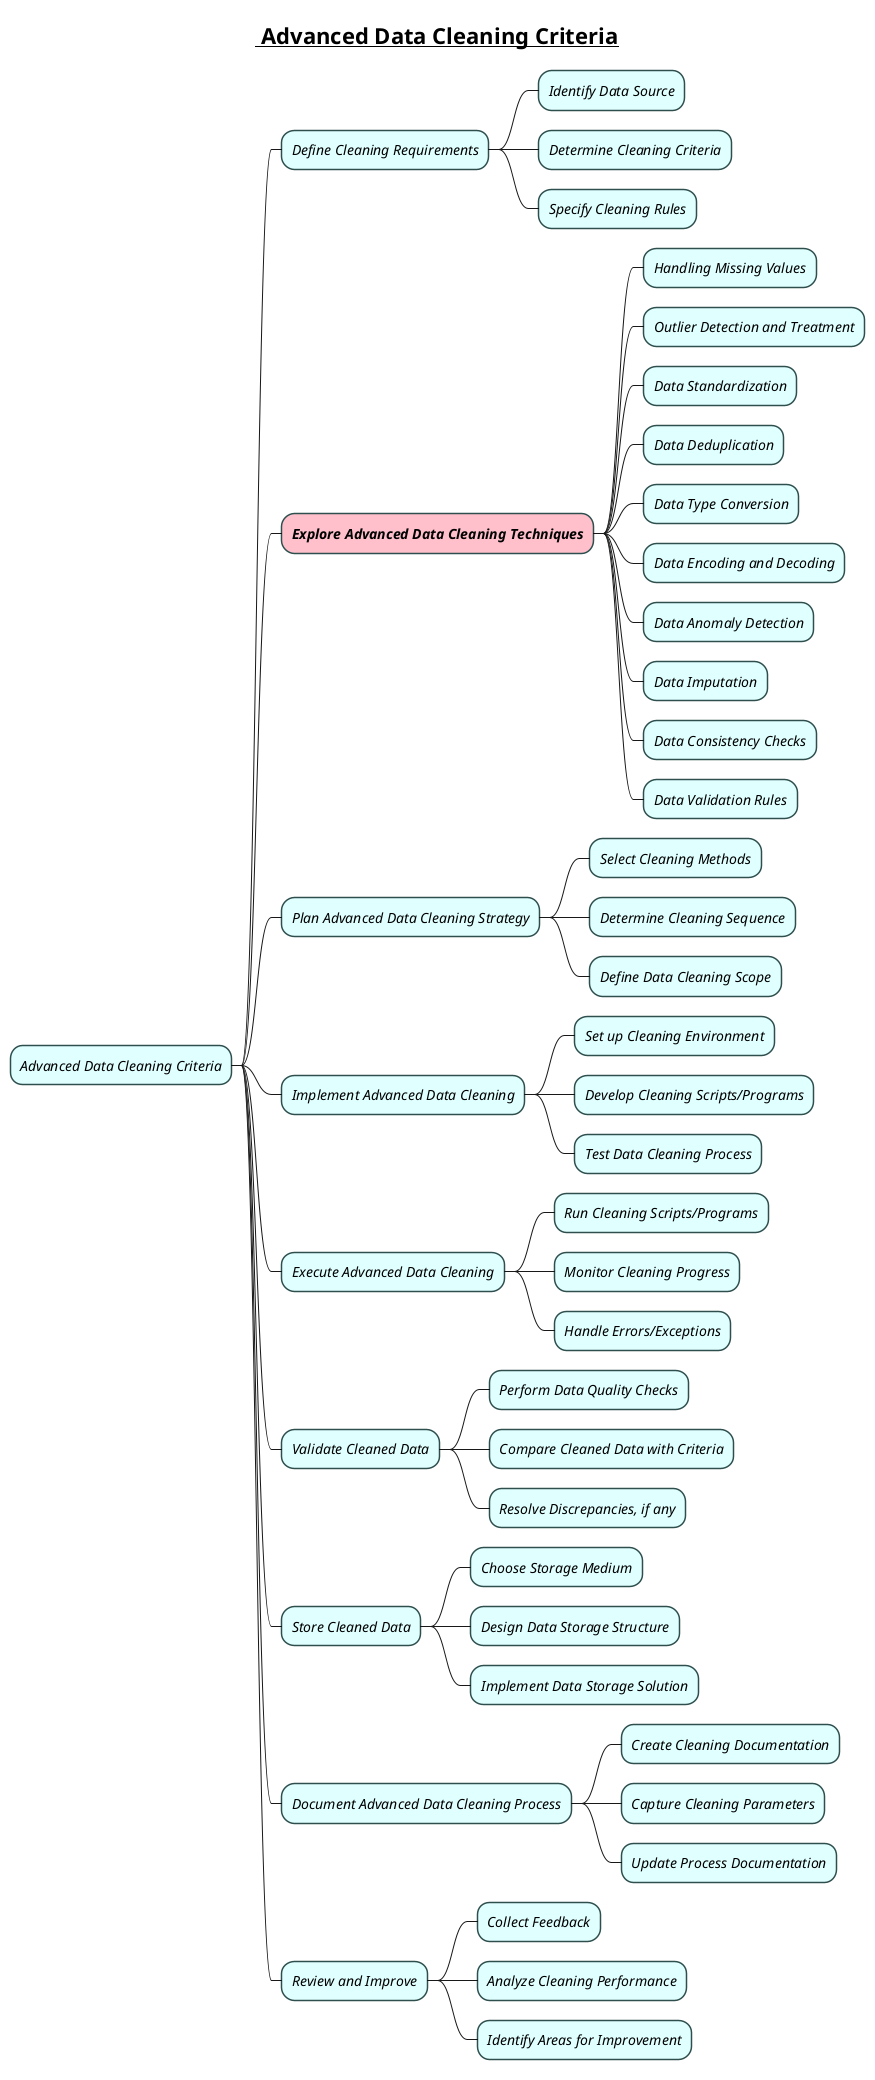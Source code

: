 @startmindmap
skinparam node {
    BorderColor DarkSlateGray
    BackgroundColor LightCyan
    FontStyle italic
}
skinparam connector {
    Color DarkSlateGray
    FontStyle Bold
}

title =__ Advanced Data Cleaning Criteria__

* Advanced Data Cleaning Criteria

** Define Cleaning Requirements
*** Identify Data Source
*** Determine Cleaning Criteria
*** Specify Cleaning Rules

**[#pink] **Explore Advanced Data Cleaning Techniques**
*** Handling Missing Values
*** Outlier Detection and Treatment
*** Data Standardization
*** Data Deduplication
*** Data Type Conversion
*** Data Encoding and Decoding
*** Data Anomaly Detection
*** Data Imputation
*** Data Consistency Checks
*** Data Validation Rules

** Plan Advanced Data Cleaning Strategy
*** Select Cleaning Methods
*** Determine Cleaning Sequence
*** Define Data Cleaning Scope

** Implement Advanced Data Cleaning
*** Set up Cleaning Environment
*** Develop Cleaning Scripts/Programs
*** Test Data Cleaning Process

** Execute Advanced Data Cleaning
*** Run Cleaning Scripts/Programs
*** Monitor Cleaning Progress
*** Handle Errors/Exceptions

** Validate Cleaned Data
*** Perform Data Quality Checks
*** Compare Cleaned Data with Criteria
*** Resolve Discrepancies, if any

** Store Cleaned Data
*** Choose Storage Medium
*** Design Data Storage Structure
*** Implement Data Storage Solution

** Document Advanced Data Cleaning Process
*** Create Cleaning Documentation
*** Capture Cleaning Parameters
*** Update Process Documentation

** Review and Improve
*** Collect Feedback
*** Analyze Cleaning Performance
*** Identify Areas for Improvement
@endmindmap
